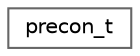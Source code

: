 digraph "Graphical Class Hierarchy"
{
 // LATEX_PDF_SIZE
  bgcolor="transparent";
  edge [fontname=Helvetica,fontsize=10,labelfontname=Helvetica,labelfontsize=10];
  node [fontname=Helvetica,fontsize=10,shape=box,height=0.2,width=0.4];
  rankdir="LR";
  Node0 [id="Node000000",label="precon_t",height=0.2,width=0.4,color="grey40", fillcolor="white", style="filled",URL="$structprecon__t.html",tooltip=" "];
}
